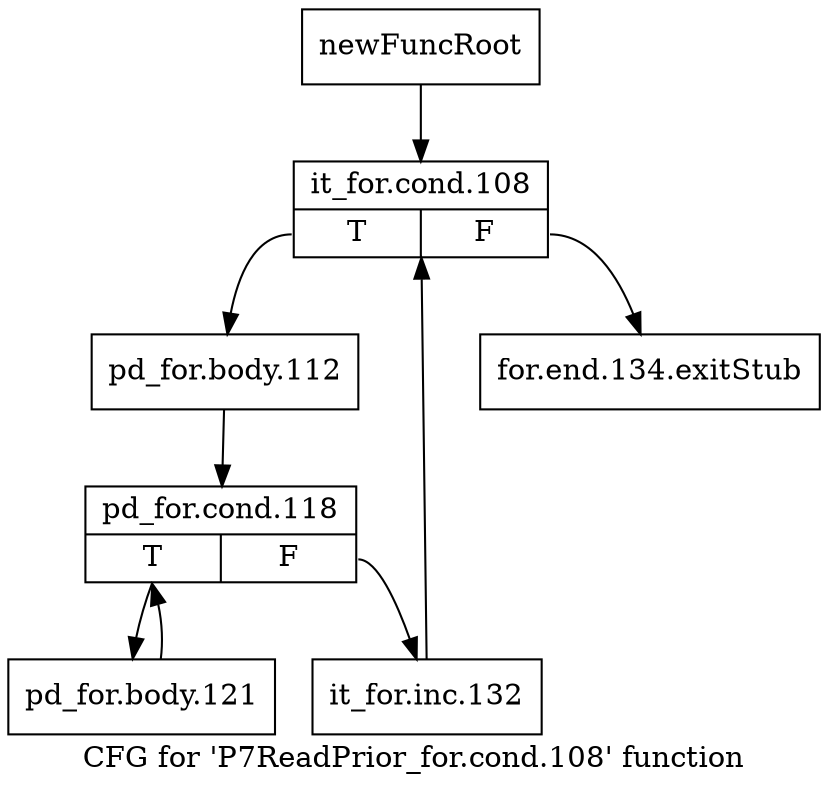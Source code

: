 digraph "CFG for 'P7ReadPrior_for.cond.108' function" {
	label="CFG for 'P7ReadPrior_for.cond.108' function";

	Node0x3217c20 [shape=record,label="{newFuncRoot}"];
	Node0x3217c20 -> Node0x3217cc0;
	Node0x3217c70 [shape=record,label="{for.end.134.exitStub}"];
	Node0x3217cc0 [shape=record,label="{it_for.cond.108|{<s0>T|<s1>F}}"];
	Node0x3217cc0:s0 -> Node0x3217d10;
	Node0x3217cc0:s1 -> Node0x3217c70;
	Node0x3217d10 [shape=record,label="{pd_for.body.112}"];
	Node0x3217d10 -> Node0x3217d60;
	Node0x3217d60 [shape=record,label="{pd_for.cond.118|{<s0>T|<s1>F}}"];
	Node0x3217d60:s0 -> Node0x3217e00;
	Node0x3217d60:s1 -> Node0x3217db0;
	Node0x3217db0 [shape=record,label="{it_for.inc.132}"];
	Node0x3217db0 -> Node0x3217cc0;
	Node0x3217e00 [shape=record,label="{pd_for.body.121}"];
	Node0x3217e00 -> Node0x3217d60;
}
